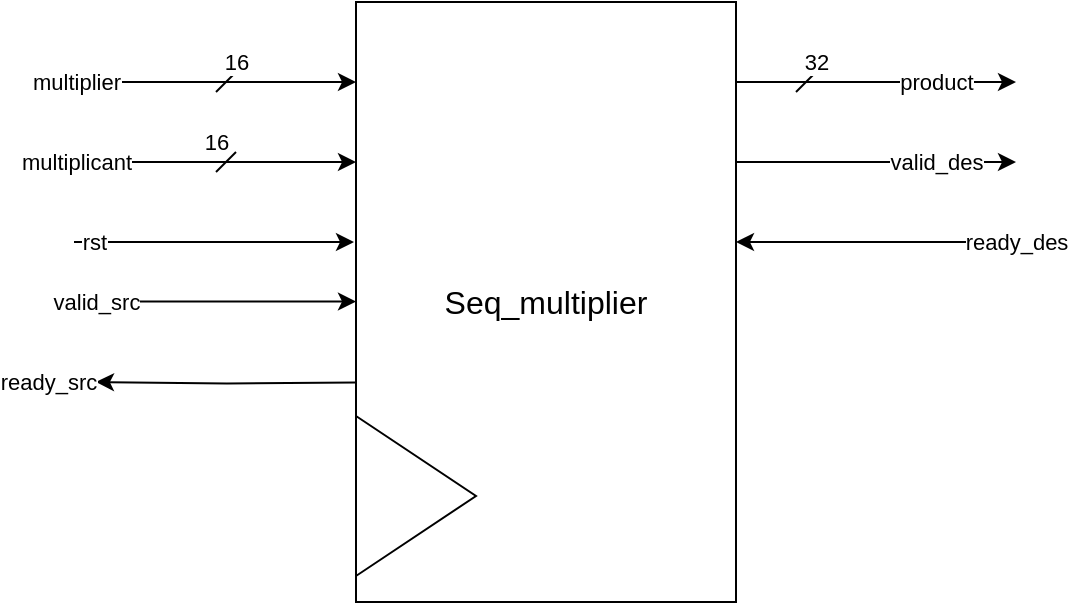 <mxfile version="24.7.6" pages="3">
  <diagram name="i/o" id="J3evb4or-3qP5S4ZiJqc">
    <mxGraphModel dx="607" dy="332" grid="1" gridSize="10" guides="1" tooltips="1" connect="1" arrows="1" fold="1" page="1" pageScale="1" pageWidth="1100" pageHeight="850" math="0" shadow="0">
      <root>
        <mxCell id="0" />
        <mxCell id="1" parent="0" />
        <mxCell id="bZIuW1X7XvbKp6rtMtiY-3" style="edgeStyle=orthogonalEdgeStyle;rounded=0;orthogonalLoop=1;jettySize=auto;html=1;exitX=0;exitY=0.5;exitDx=0;exitDy=0;endArrow=oval;endFill=0;" parent="1" source="P0UdnnS8MxJ85r5FPCCL-1" edge="1">
          <mxGeometry relative="1" as="geometry">
            <mxPoint x="450" y="230" as="targetPoint" />
          </mxGeometry>
        </mxCell>
        <mxCell id="gLTdwziCFZHYDM0loMCb-1" style="edgeStyle=orthogonalEdgeStyle;rounded=0;orthogonalLoop=1;jettySize=auto;html=1;exitX=1;exitY=0.5;exitDx=0;exitDy=0;entryX=1;entryY=0.5;entryDx=0;entryDy=0;" parent="1" edge="1">
          <mxGeometry relative="1" as="geometry">
            <mxPoint x="640" y="200.0" as="targetPoint" />
            <mxPoint x="780" y="200.048" as="sourcePoint" />
          </mxGeometry>
        </mxCell>
        <mxCell id="gLTdwziCFZHYDM0loMCb-3" style="edgeStyle=orthogonalEdgeStyle;rounded=0;orthogonalLoop=1;jettySize=auto;html=1;exitX=0;exitY=0.75;exitDx=0;exitDy=0;" parent="1" edge="1">
          <mxGeometry relative="1" as="geometry">
            <mxPoint x="320" y="270.0" as="targetPoint" />
            <mxPoint x="450" y="270.19" as="sourcePoint" />
          </mxGeometry>
        </mxCell>
        <mxCell id="P0UdnnS8MxJ85r5FPCCL-1" value="&lt;font style=&quot;font-size: 16px;&quot;&gt;Seq_multiplier&lt;/font&gt;" style="rounded=0;whiteSpace=wrap;html=1;" parent="1" vertex="1">
          <mxGeometry x="450" y="80" width="190" height="300" as="geometry" />
        </mxCell>
        <mxCell id="P0UdnnS8MxJ85r5FPCCL-2" value="" style="endArrow=classic;html=1;rounded=0;" parent="1" edge="1">
          <mxGeometry relative="1" as="geometry">
            <mxPoint x="310" y="120" as="sourcePoint" />
            <mxPoint x="450" y="120" as="targetPoint" />
          </mxGeometry>
        </mxCell>
        <mxCell id="P0UdnnS8MxJ85r5FPCCL-3" value="multiplier" style="edgeLabel;resizable=0;html=1;;align=center;verticalAlign=middle;" parent="P0UdnnS8MxJ85r5FPCCL-2" connectable="0" vertex="1">
          <mxGeometry relative="1" as="geometry">
            <mxPoint x="-70" as="offset" />
          </mxGeometry>
        </mxCell>
        <mxCell id="P0UdnnS8MxJ85r5FPCCL-5" value="" style="endArrow=classic;html=1;rounded=0;" parent="1" edge="1">
          <mxGeometry relative="1" as="geometry">
            <mxPoint x="310" y="160" as="sourcePoint" />
            <mxPoint x="450" y="160" as="targetPoint" />
          </mxGeometry>
        </mxCell>
        <mxCell id="P0UdnnS8MxJ85r5FPCCL-6" value="multiplicant" style="edgeLabel;resizable=0;html=1;;align=center;verticalAlign=middle;" parent="P0UdnnS8MxJ85r5FPCCL-5" connectable="0" vertex="1">
          <mxGeometry relative="1" as="geometry">
            <mxPoint x="-70" as="offset" />
          </mxGeometry>
        </mxCell>
        <mxCell id="P0UdnnS8MxJ85r5FPCCL-7" value="" style="endArrow=classic;html=1;rounded=0;" parent="1" edge="1">
          <mxGeometry relative="1" as="geometry">
            <mxPoint x="310" y="229.76" as="sourcePoint" />
            <mxPoint x="450" y="229.76" as="targetPoint" />
          </mxGeometry>
        </mxCell>
        <mxCell id="P0UdnnS8MxJ85r5FPCCL-8" value="valid_src" style="edgeLabel;resizable=0;html=1;;align=center;verticalAlign=middle;" parent="P0UdnnS8MxJ85r5FPCCL-7" connectable="0" vertex="1">
          <mxGeometry relative="1" as="geometry">
            <mxPoint x="-60" as="offset" />
          </mxGeometry>
        </mxCell>
        <mxCell id="gLTdwziCFZHYDM0loMCb-4" value="ready_src" style="edgeLabel;resizable=0;html=1;;align=center;verticalAlign=middle;" parent="P0UdnnS8MxJ85r5FPCCL-7" connectable="0" vertex="1">
          <mxGeometry relative="1" as="geometry">
            <mxPoint x="-84" y="40" as="offset" />
          </mxGeometry>
        </mxCell>
        <mxCell id="P0UdnnS8MxJ85r5FPCCL-9" value="" style="endArrow=classic;html=1;rounded=0;" parent="1" edge="1">
          <mxGeometry relative="1" as="geometry">
            <mxPoint x="640" y="120" as="sourcePoint" />
            <mxPoint x="780" y="120" as="targetPoint" />
          </mxGeometry>
        </mxCell>
        <mxCell id="P0UdnnS8MxJ85r5FPCCL-10" value="product" style="edgeLabel;resizable=0;html=1;;align=center;verticalAlign=middle;" parent="P0UdnnS8MxJ85r5FPCCL-9" connectable="0" vertex="1">
          <mxGeometry relative="1" as="geometry">
            <mxPoint x="30" as="offset" />
          </mxGeometry>
        </mxCell>
        <mxCell id="P0UdnnS8MxJ85r5FPCCL-11" value="" style="endArrow=classic;html=1;rounded=0;" parent="1" edge="1">
          <mxGeometry relative="1" as="geometry">
            <mxPoint x="640" y="160" as="sourcePoint" />
            <mxPoint x="780" y="160" as="targetPoint" />
          </mxGeometry>
        </mxCell>
        <mxCell id="P0UdnnS8MxJ85r5FPCCL-12" value="valid_des" style="edgeLabel;resizable=0;html=1;;align=center;verticalAlign=middle;" parent="P0UdnnS8MxJ85r5FPCCL-11" connectable="0" vertex="1">
          <mxGeometry relative="1" as="geometry">
            <mxPoint x="30" as="offset" />
          </mxGeometry>
        </mxCell>
        <mxCell id="gLTdwziCFZHYDM0loMCb-2" value="ready_des" style="edgeLabel;resizable=0;html=1;;align=center;verticalAlign=middle;" parent="P0UdnnS8MxJ85r5FPCCL-11" connectable="0" vertex="1">
          <mxGeometry relative="1" as="geometry">
            <mxPoint x="70" y="40" as="offset" />
          </mxGeometry>
        </mxCell>
        <mxCell id="P0UdnnS8MxJ85r5FPCCL-13" value="" style="endArrow=none;html=1;rounded=0;" parent="1" edge="1">
          <mxGeometry width="50" height="50" relative="1" as="geometry">
            <mxPoint x="380" y="125" as="sourcePoint" />
            <mxPoint x="390" y="115" as="targetPoint" />
          </mxGeometry>
        </mxCell>
        <mxCell id="P0UdnnS8MxJ85r5FPCCL-14" value="" style="endArrow=none;html=1;rounded=0;" parent="1" edge="1">
          <mxGeometry width="50" height="50" relative="1" as="geometry">
            <mxPoint x="380" y="165" as="sourcePoint" />
            <mxPoint x="390" y="155" as="targetPoint" />
          </mxGeometry>
        </mxCell>
        <mxCell id="P0UdnnS8MxJ85r5FPCCL-17" value="" style="endArrow=none;html=1;rounded=0;" parent="1" edge="1">
          <mxGeometry width="50" height="50" relative="1" as="geometry">
            <mxPoint x="670" y="125" as="sourcePoint" />
            <mxPoint x="680" y="115" as="targetPoint" />
          </mxGeometry>
        </mxCell>
        <mxCell id="P0UdnnS8MxJ85r5FPCCL-18" value="32" style="edgeLabel;resizable=0;html=1;;align=center;verticalAlign=middle;" parent="1" connectable="0" vertex="1">
          <mxGeometry x="680" y="110" as="geometry" />
        </mxCell>
        <mxCell id="P0UdnnS8MxJ85r5FPCCL-19" value="16" style="edgeLabel;resizable=0;html=1;;align=center;verticalAlign=middle;" parent="1" connectable="0" vertex="1">
          <mxGeometry x="390" y="110" as="geometry" />
        </mxCell>
        <mxCell id="P0UdnnS8MxJ85r5FPCCL-20" value="16" style="edgeLabel;resizable=0;html=1;;align=center;verticalAlign=middle;" parent="1" connectable="0" vertex="1">
          <mxGeometry x="380" y="150" as="geometry" />
        </mxCell>
        <mxCell id="P0UdnnS8MxJ85r5FPCCL-21" value="" style="triangle;whiteSpace=wrap;html=1;direction=east;" parent="1" vertex="1">
          <mxGeometry x="450" y="287" width="60" height="80" as="geometry" />
        </mxCell>
        <mxCell id="bZIuW1X7XvbKp6rtMtiY-1" value="" style="endArrow=classic;html=1;rounded=0;" parent="1" edge="1">
          <mxGeometry relative="1" as="geometry">
            <mxPoint x="309" y="200" as="sourcePoint" />
            <mxPoint x="449" y="200" as="targetPoint" />
          </mxGeometry>
        </mxCell>
        <mxCell id="bZIuW1X7XvbKp6rtMtiY-2" value="rst" style="edgeLabel;resizable=0;html=1;;align=center;verticalAlign=middle;" parent="bZIuW1X7XvbKp6rtMtiY-1" connectable="0" vertex="1">
          <mxGeometry relative="1" as="geometry">
            <mxPoint x="-60" as="offset" />
          </mxGeometry>
        </mxCell>
      </root>
    </mxGraphModel>
  </diagram>
  <diagram id="83YbNg-_z1bMitBrG-vC" name="data-path">
    <mxGraphModel dx="1257" dy="687" grid="1" gridSize="10" guides="1" tooltips="1" connect="1" arrows="1" fold="1" page="1" pageScale="1" pageWidth="1100" pageHeight="850" math="0" shadow="0">
      <root>
        <mxCell id="0" />
        <mxCell id="1" parent="0" />
        <mxCell id="z7PPE6cEein-chNzQrKY-3" style="edgeStyle=orthogonalEdgeStyle;rounded=0;orthogonalLoop=1;jettySize=auto;html=1;exitX=0;exitY=0.25;exitDx=0;exitDy=0;entryX=0;entryY=0.25;entryDx=0;entryDy=0;" parent="1" target="z7PPE6cEein-chNzQrKY-1" edge="1">
          <mxGeometry relative="1" as="geometry">
            <mxPoint x="30" y="210.25" as="sourcePoint" />
          </mxGeometry>
        </mxCell>
        <mxCell id="z7PPE6cEein-chNzQrKY-5" style="edgeStyle=orthogonalEdgeStyle;rounded=0;orthogonalLoop=1;jettySize=auto;html=1;exitX=1;exitY=0.25;exitDx=0;exitDy=0;" parent="1" source="z7PPE6cEein-chNzQrKY-1" edge="1">
          <mxGeometry relative="1" as="geometry">
            <mxPoint x="280" y="210.25" as="targetPoint" />
          </mxGeometry>
        </mxCell>
        <mxCell id="z7PPE6cEein-chNzQrKY-88" style="edgeStyle=orthogonalEdgeStyle;rounded=0;orthogonalLoop=1;jettySize=auto;html=1;exitX=0.25;exitY=1;exitDx=0;exitDy=0;entryX=0.084;entryY=1.004;entryDx=0;entryDy=0;entryPerimeter=0;" parent="1" target="z7PPE6cEein-chNzQrKY-1" edge="1">
          <mxGeometry relative="1" as="geometry">
            <mxPoint x="90.0" y="560.0" as="sourcePoint" />
            <Array as="points">
              <mxPoint x="91" y="560" />
              <mxPoint x="91" y="320" />
              <mxPoint x="117" y="320" />
              <mxPoint x="117" y="300" />
            </Array>
          </mxGeometry>
        </mxCell>
        <mxCell id="z7PPE6cEein-chNzQrKY-94" style="edgeStyle=orthogonalEdgeStyle;rounded=0;orthogonalLoop=1;jettySize=auto;html=1;exitX=0.75;exitY=1;exitDx=0;exitDy=0;entryX=0.75;entryY=1;entryDx=0;entryDy=0;" parent="1" target="z7PPE6cEein-chNzQrKY-1" edge="1">
          <mxGeometry relative="1" as="geometry">
            <mxPoint x="169.897" y="340" as="sourcePoint" />
          </mxGeometry>
        </mxCell>
        <mxCell id="z7PPE6cEein-chNzQrKY-1" value="Reg A" style="rounded=0;whiteSpace=wrap;html=1;" parent="1" vertex="1">
          <mxGeometry x="110" y="180" width="80" height="120" as="geometry" />
        </mxCell>
        <mxCell id="z7PPE6cEein-chNzQrKY-4" style="edgeStyle=orthogonalEdgeStyle;rounded=0;orthogonalLoop=1;jettySize=auto;html=1;exitX=0;exitY=0.25;exitDx=0;exitDy=0;entryX=0;entryY=0.25;entryDx=0;entryDy=0;" parent="1" target="z7PPE6cEein-chNzQrKY-2" edge="1">
          <mxGeometry relative="1" as="geometry">
            <mxPoint x="30" y="400.25" as="sourcePoint" />
          </mxGeometry>
        </mxCell>
        <mxCell id="z7PPE6cEein-chNzQrKY-47" style="edgeStyle=orthogonalEdgeStyle;rounded=0;orthogonalLoop=1;jettySize=auto;html=1;entryX=0.384;entryY=-0.02;entryDx=0;entryDy=0;entryPerimeter=0;exitX=0.5;exitY=0;exitDx=0;exitDy=0;" parent="1" source="HA0j0dZhrSCgQIrWwTY0-3" target="z7PPE6cEein-chNzQrKY-87" edge="1">
          <mxGeometry relative="1" as="geometry">
            <mxPoint x="230" y="640" as="targetPoint" />
            <mxPoint x="290" y="450" as="sourcePoint" />
            <Array as="points">
              <mxPoint x="340" y="410" />
              <mxPoint x="380" y="410" />
              <mxPoint x="380" y="659" />
            </Array>
          </mxGeometry>
        </mxCell>
        <mxCell id="z7PPE6cEein-chNzQrKY-89" style="edgeStyle=orthogonalEdgeStyle;rounded=0;orthogonalLoop=1;jettySize=auto;html=1;entryX=0.072;entryY=1.012;entryDx=0;entryDy=0;entryPerimeter=0;" parent="1" target="z7PPE6cEein-chNzQrKY-2" edge="1">
          <mxGeometry relative="1" as="geometry">
            <mxPoint x="90" y="510" as="sourcePoint" />
            <Array as="points">
              <mxPoint x="116" y="510" />
              <mxPoint x="116" y="491" />
            </Array>
          </mxGeometry>
        </mxCell>
        <mxCell id="z7PPE6cEein-chNzQrKY-92" style="edgeStyle=orthogonalEdgeStyle;rounded=0;orthogonalLoop=1;jettySize=auto;html=1;entryX=0.25;entryY=1;entryDx=0;entryDy=0;" parent="1" edge="1">
          <mxGeometry relative="1" as="geometry">
            <mxPoint x="319.57" y="463.0" as="targetPoint" />
            <mxPoint x="319.57" y="553" as="sourcePoint" />
          </mxGeometry>
        </mxCell>
        <mxCell id="HA0j0dZhrSCgQIrWwTY0-2" style="edgeStyle=orthogonalEdgeStyle;rounded=0;orthogonalLoop=1;jettySize=auto;html=1;exitX=1;exitY=0.25;exitDx=0;exitDy=0;entryX=0;entryY=0.5;entryDx=0;entryDy=0;" parent="1" source="z7PPE6cEein-chNzQrKY-2" target="HA0j0dZhrSCgQIrWwTY0-1" edge="1">
          <mxGeometry relative="1" as="geometry" />
        </mxCell>
        <mxCell id="HA0j0dZhrSCgQIrWwTY0-7" style="edgeStyle=orthogonalEdgeStyle;rounded=0;orthogonalLoop=1;jettySize=auto;html=1;exitX=1;exitY=0.25;exitDx=0;exitDy=0;entryX=0.25;entryY=1;entryDx=0;entryDy=0;" parent="1" source="z7PPE6cEein-chNzQrKY-2" target="HA0j0dZhrSCgQIrWwTY0-3" edge="1">
          <mxGeometry relative="1" as="geometry">
            <Array as="points">
              <mxPoint x="210" y="400" />
              <mxPoint x="210" y="383" />
            </Array>
          </mxGeometry>
        </mxCell>
        <mxCell id="z7PPE6cEein-chNzQrKY-2" value="Reg B&lt;div&gt;&lt;br&gt;&lt;/div&gt;" style="rounded=0;whiteSpace=wrap;html=1;" parent="1" vertex="1">
          <mxGeometry x="110" y="370" width="80" height="120" as="geometry" />
        </mxCell>
        <mxCell id="z7PPE6cEein-chNzQrKY-8" style="edgeStyle=orthogonalEdgeStyle;rounded=0;orthogonalLoop=1;jettySize=auto;html=1;exitX=1;exitY=0.5;exitDx=0;exitDy=0;entryX=0.75;entryY=1;entryDx=0;entryDy=0;" parent="1" source="z7PPE6cEein-chNzQrKY-6" target="z7PPE6cEein-chNzQrKY-7" edge="1">
          <mxGeometry relative="1" as="geometry" />
        </mxCell>
        <mxCell id="z7PPE6cEein-chNzQrKY-6" value="sign extension" style="rounded=0;whiteSpace=wrap;html=1;" parent="1" vertex="1">
          <mxGeometry x="280" y="200" width="80" height="20" as="geometry" />
        </mxCell>
        <mxCell id="z7PPE6cEein-chNzQrKY-9" style="edgeStyle=orthogonalEdgeStyle;rounded=0;orthogonalLoop=1;jettySize=auto;html=1;exitX=0.25;exitY=1;exitDx=0;exitDy=0;entryX=0.25;entryY=1;entryDx=0;entryDy=0;" parent="1" target="z7PPE6cEein-chNzQrKY-7" edge="1">
          <mxGeometry relative="1" as="geometry">
            <mxPoint x="390" y="150.286" as="sourcePoint" />
          </mxGeometry>
        </mxCell>
        <mxCell id="z7PPE6cEein-chNzQrKY-10" style="edgeStyle=orthogonalEdgeStyle;rounded=0;orthogonalLoop=1;jettySize=auto;html=1;exitX=0.5;exitY=0;exitDx=0;exitDy=0;entryX=0;entryY=0.5;entryDx=0;entryDy=0;" parent="1" source="z7PPE6cEein-chNzQrKY-7" target="z7PPE6cEein-chNzQrKY-11" edge="1">
          <mxGeometry relative="1" as="geometry">
            <mxPoint x="590" y="220.0" as="targetPoint" />
          </mxGeometry>
        </mxCell>
        <mxCell id="z7PPE6cEein-chNzQrKY-12" style="edgeStyle=orthogonalEdgeStyle;rounded=0;orthogonalLoop=1;jettySize=auto;html=1;exitX=0.5;exitY=0;exitDx=0;exitDy=0;" parent="1" source="z7PPE6cEein-chNzQrKY-7" edge="1">
          <mxGeometry relative="1" as="geometry">
            <mxPoint x="590" y="130.0" as="targetPoint" />
          </mxGeometry>
        </mxCell>
        <mxCell id="z7PPE6cEein-chNzQrKY-59" style="edgeStyle=orthogonalEdgeStyle;rounded=0;orthogonalLoop=1;jettySize=auto;html=1;exitX=1;exitY=0.5;exitDx=0;exitDy=0;entryX=1;entryY=0.5;entryDx=0;entryDy=0;" parent="1" target="z7PPE6cEein-chNzQrKY-7" edge="1">
          <mxGeometry relative="1" as="geometry">
            <mxPoint x="470" y="310" as="sourcePoint" />
          </mxGeometry>
        </mxCell>
        <mxCell id="z7PPE6cEein-chNzQrKY-7" value="" style="shape=trapezoid;perimeter=trapezoidPerimeter;whiteSpace=wrap;html=1;fixedSize=1;direction=south;" parent="1" vertex="1">
          <mxGeometry x="450" y="120" width="40" height="120" as="geometry" />
        </mxCell>
        <mxCell id="z7PPE6cEein-chNzQrKY-11" value="&amp;lt;&amp;lt; count" style="ellipse;whiteSpace=wrap;html=1;aspect=fixed;" parent="1" vertex="1">
          <mxGeometry x="590" y="230" width="40" height="40" as="geometry" />
        </mxCell>
        <mxCell id="z7PPE6cEein-chNzQrKY-15" style="edgeStyle=orthogonalEdgeStyle;rounded=0;orthogonalLoop=1;jettySize=auto;html=1;exitX=1;exitY=0.5;exitDx=0;exitDy=0;entryX=0;entryY=0.5;entryDx=0;entryDy=0;" parent="1" source="z7PPE6cEein-chNzQrKY-13" target="z7PPE6cEein-chNzQrKY-14" edge="1">
          <mxGeometry relative="1" as="geometry" />
        </mxCell>
        <mxCell id="z7PPE6cEein-chNzQrKY-13" value="2 complement" style="rounded=0;whiteSpace=wrap;html=1;" parent="1" vertex="1">
          <mxGeometry x="590" y="120" width="80" height="20" as="geometry" />
        </mxCell>
        <mxCell id="z7PPE6cEein-chNzQrKY-16" style="edgeStyle=orthogonalEdgeStyle;rounded=0;orthogonalLoop=1;jettySize=auto;html=1;exitX=1;exitY=0.5;exitDx=0;exitDy=0;" parent="1" source="z7PPE6cEein-chNzQrKY-14" edge="1">
          <mxGeometry relative="1" as="geometry">
            <mxPoint x="770" y="130.286" as="targetPoint" />
          </mxGeometry>
        </mxCell>
        <mxCell id="z7PPE6cEein-chNzQrKY-14" value="&amp;lt;&amp;lt; count" style="ellipse;whiteSpace=wrap;html=1;aspect=fixed;" parent="1" vertex="1">
          <mxGeometry x="700" y="110" width="40" height="40" as="geometry" />
        </mxCell>
        <mxCell id="z7PPE6cEein-chNzQrKY-19" style="edgeStyle=orthogonalEdgeStyle;rounded=0;orthogonalLoop=1;jettySize=auto;html=1;exitX=0.5;exitY=0;exitDx=0;exitDy=0;entryX=0.024;entryY=0.662;entryDx=0;entryDy=0;entryPerimeter=0;" parent="1" source="z7PPE6cEein-chNzQrKY-17" target="z7PPE6cEein-chNzQrKY-20" edge="1">
          <mxGeometry relative="1" as="geometry">
            <mxPoint x="870" y="190.0" as="targetPoint" />
          </mxGeometry>
        </mxCell>
        <mxCell id="z7PPE6cEein-chNzQrKY-64" style="edgeStyle=orthogonalEdgeStyle;rounded=0;orthogonalLoop=1;jettySize=auto;html=1;exitX=1;exitY=0.5;exitDx=0;exitDy=0;entryX=1;entryY=0.5;entryDx=0;entryDy=0;" parent="1" target="z7PPE6cEein-chNzQrKY-17" edge="1">
          <mxGeometry relative="1" as="geometry">
            <mxPoint x="790" y="320" as="sourcePoint" />
          </mxGeometry>
        </mxCell>
        <mxCell id="z7PPE6cEein-chNzQrKY-111" value="m2_sel" style="edgeLabel;html=1;align=center;verticalAlign=middle;resizable=0;points=[];" parent="z7PPE6cEein-chNzQrKY-64" vertex="1" connectable="0">
          <mxGeometry x="-0.928" y="1" relative="1" as="geometry">
            <mxPoint as="offset" />
          </mxGeometry>
        </mxCell>
        <mxCell id="z7PPE6cEein-chNzQrKY-17" value="" style="shape=trapezoid;perimeter=trapezoidPerimeter;whiteSpace=wrap;html=1;fixedSize=1;direction=south;" parent="1" vertex="1">
          <mxGeometry x="770" y="110" width="40" height="160" as="geometry" />
        </mxCell>
        <mxCell id="z7PPE6cEein-chNzQrKY-18" style="edgeStyle=orthogonalEdgeStyle;rounded=0;orthogonalLoop=1;jettySize=auto;html=1;exitX=1;exitY=0.5;exitDx=0;exitDy=0;entryX=0.877;entryY=1;entryDx=0;entryDy=0;entryPerimeter=0;" parent="1" source="z7PPE6cEein-chNzQrKY-11" target="z7PPE6cEein-chNzQrKY-17" edge="1">
          <mxGeometry relative="1" as="geometry" />
        </mxCell>
        <mxCell id="z7PPE6cEein-chNzQrKY-21" style="edgeStyle=orthogonalEdgeStyle;rounded=0;orthogonalLoop=1;jettySize=auto;html=1;exitX=1;exitY=0.5;exitDx=0;exitDy=0;entryX=0;entryY=0.25;entryDx=0;entryDy=0;" parent="1" source="z7PPE6cEein-chNzQrKY-20" target="z7PPE6cEein-chNzQrKY-22" edge="1">
          <mxGeometry relative="1" as="geometry">
            <mxPoint x="990" y="175.286" as="targetPoint" />
          </mxGeometry>
        </mxCell>
        <mxCell id="z7PPE6cEein-chNzQrKY-20" value="32-bits&lt;div&gt;Ripple&amp;nbsp;&lt;div&gt;carry&amp;nbsp;&lt;/div&gt;&lt;div&gt;Adder&lt;/div&gt;&lt;/div&gt;" style="rounded=0;whiteSpace=wrap;html=1;" parent="1" vertex="1">
          <mxGeometry x="880" y="130" width="70" height="90" as="geometry" />
        </mxCell>
        <mxCell id="z7PPE6cEein-chNzQrKY-23" style="edgeStyle=orthogonalEdgeStyle;rounded=0;orthogonalLoop=1;jettySize=auto;html=1;exitX=1;exitY=0.25;exitDx=0;exitDy=0;entryX=0;entryY=0.25;entryDx=0;entryDy=0;" parent="1" source="z7PPE6cEein-chNzQrKY-22" target="z7PPE6cEein-chNzQrKY-20" edge="1">
          <mxGeometry relative="1" as="geometry">
            <Array as="points">
              <mxPoint x="1130" y="176" />
              <mxPoint x="1130" y="110" />
              <mxPoint x="850" y="110" />
              <mxPoint x="850" y="153" />
            </Array>
          </mxGeometry>
        </mxCell>
        <mxCell id="z7PPE6cEein-chNzQrKY-27" style="edgeStyle=orthogonalEdgeStyle;rounded=0;orthogonalLoop=1;jettySize=auto;html=1;exitX=1;exitY=0.25;exitDx=0;exitDy=0;entryX=0.75;entryY=1;entryDx=0;entryDy=0;" parent="1" source="z7PPE6cEein-chNzQrKY-22" target="z7PPE6cEein-chNzQrKY-26" edge="1">
          <mxGeometry relative="1" as="geometry">
            <Array as="points">
              <mxPoint x="1130" y="176" />
              <mxPoint x="1130" y="200" />
            </Array>
          </mxGeometry>
        </mxCell>
        <mxCell id="z7PPE6cEein-chNzQrKY-22" value="Pre&lt;div&gt;product&lt;/div&gt;" style="rounded=0;whiteSpace=wrap;html=1;" parent="1" vertex="1">
          <mxGeometry x="1040" y="149" width="70" height="107" as="geometry" />
        </mxCell>
        <mxCell id="z7PPE6cEein-chNzQrKY-25" value="" style="triangle;whiteSpace=wrap;html=1;direction=north;" parent="1" vertex="1">
          <mxGeometry x="1060" y="236" width="30" height="20" as="geometry" />
        </mxCell>
        <mxCell id="z7PPE6cEein-chNzQrKY-28" style="edgeStyle=orthogonalEdgeStyle;rounded=0;orthogonalLoop=1;jettySize=auto;html=1;exitX=0.25;exitY=1;exitDx=0;exitDy=0;entryX=0.25;entryY=1;entryDx=0;entryDy=0;" parent="1" target="z7PPE6cEein-chNzQrKY-26" edge="1">
          <mxGeometry relative="1" as="geometry">
            <mxPoint x="1180" y="140" as="sourcePoint" />
          </mxGeometry>
        </mxCell>
        <mxCell id="z7PPE6cEein-chNzQrKY-29" style="edgeStyle=orthogonalEdgeStyle;rounded=0;orthogonalLoop=1;jettySize=auto;html=1;exitX=0.5;exitY=0;exitDx=0;exitDy=0;" parent="1" source="z7PPE6cEein-chNzQrKY-26" edge="1">
          <mxGeometry relative="1" as="geometry">
            <mxPoint x="1340" y="170" as="targetPoint" />
          </mxGeometry>
        </mxCell>
        <mxCell id="z7PPE6cEein-chNzQrKY-112" style="edgeStyle=orthogonalEdgeStyle;rounded=0;orthogonalLoop=1;jettySize=auto;html=1;exitX=1;exitY=0.5;exitDx=0;exitDy=0;entryX=1;entryY=0.5;entryDx=0;entryDy=0;" parent="1" target="z7PPE6cEein-chNzQrKY-26" edge="1">
          <mxGeometry relative="1" as="geometry">
            <mxPoint x="1250" y="300" as="sourcePoint" />
          </mxGeometry>
        </mxCell>
        <mxCell id="z7PPE6cEein-chNzQrKY-113" value="READYO" style="edgeLabel;html=1;align=center;verticalAlign=middle;resizable=0;points=[];" parent="z7PPE6cEein-chNzQrKY-112" vertex="1" connectable="0">
          <mxGeometry x="-0.965" relative="1" as="geometry">
            <mxPoint as="offset" />
          </mxGeometry>
        </mxCell>
        <mxCell id="z7PPE6cEein-chNzQrKY-26" value="" style="shape=trapezoid;perimeter=trapezoidPerimeter;whiteSpace=wrap;html=1;fixedSize=1;direction=south;" parent="1" vertex="1">
          <mxGeometry x="1230" y="110" width="40" height="120" as="geometry" />
        </mxCell>
        <mxCell id="z7PPE6cEein-chNzQrKY-34" style="edgeStyle=orthogonalEdgeStyle;rounded=0;orthogonalLoop=1;jettySize=auto;html=1;exitX=1;exitY=0.25;exitDx=0;exitDy=0;entryX=0.5;entryY=0;entryDx=0;entryDy=0;" parent="1" source="z7PPE6cEein-chNzQrKY-30" target="z7PPE6cEein-chNzQrKY-32" edge="1">
          <mxGeometry relative="1" as="geometry">
            <Array as="points">
              <mxPoint x="630" y="410" />
              <mxPoint x="630" y="360" />
              <mxPoint x="465" y="360" />
            </Array>
          </mxGeometry>
        </mxCell>
        <mxCell id="z7PPE6cEein-chNzQrKY-40" style="edgeStyle=orthogonalEdgeStyle;rounded=0;orthogonalLoop=1;jettySize=auto;html=1;exitX=1;exitY=0.25;exitDx=0;exitDy=0;entryX=0;entryY=0.5;entryDx=0;entryDy=0;" parent="1" source="z7PPE6cEein-chNzQrKY-30" target="z7PPE6cEein-chNzQrKY-39" edge="1">
          <mxGeometry relative="1" as="geometry">
            <Array as="points">
              <mxPoint x="750" y="410" />
              <mxPoint x="750" y="433" />
            </Array>
          </mxGeometry>
        </mxCell>
        <mxCell id="z7PPE6cEein-chNzQrKY-74" style="edgeStyle=orthogonalEdgeStyle;rounded=0;orthogonalLoop=1;jettySize=auto;html=1;exitX=1;exitY=0.25;exitDx=0;exitDy=0;entryX=0;entryY=0.5;entryDx=0;entryDy=0;" parent="1" source="z7PPE6cEein-chNzQrKY-30" target="z7PPE6cEein-chNzQrKY-68" edge="1">
          <mxGeometry relative="1" as="geometry">
            <Array as="points">
              <mxPoint x="630" y="410" />
              <mxPoint x="630" y="433" />
            </Array>
          </mxGeometry>
        </mxCell>
        <mxCell id="z7PPE6cEein-chNzQrKY-75" style="edgeStyle=orthogonalEdgeStyle;rounded=0;orthogonalLoop=1;jettySize=auto;html=1;exitX=1;exitY=0.25;exitDx=0;exitDy=0;" parent="1" source="z7PPE6cEein-chNzQrKY-30" edge="1">
          <mxGeometry relative="1" as="geometry">
            <mxPoint x="850" y="430" as="targetPoint" />
            <Array as="points">
              <mxPoint x="820" y="410" />
              <mxPoint x="820" y="430" />
            </Array>
          </mxGeometry>
        </mxCell>
        <mxCell id="HA0j0dZhrSCgQIrWwTY0-15" style="edgeStyle=orthogonalEdgeStyle;rounded=0;orthogonalLoop=1;jettySize=auto;html=1;exitX=0.25;exitY=1;exitDx=0;exitDy=0;entryX=0.25;entryY=1;entryDx=0;entryDy=0;" parent="1" edge="1">
          <mxGeometry relative="1" as="geometry">
            <mxPoint x="541" y="500" as="targetPoint" />
            <mxPoint x="540.889" y="540" as="sourcePoint" />
          </mxGeometry>
        </mxCell>
        <mxCell id="z7PPE6cEein-chNzQrKY-30" value="5-bits&lt;div&gt;counter&lt;/div&gt;&lt;div&gt;reg&lt;/div&gt;" style="rounded=0;whiteSpace=wrap;html=1;" parent="1" vertex="1">
          <mxGeometry x="530" y="380" width="80" height="120" as="geometry" />
        </mxCell>
        <mxCell id="z7PPE6cEein-chNzQrKY-35" style="edgeStyle=orthogonalEdgeStyle;rounded=0;orthogonalLoop=1;jettySize=auto;html=1;exitX=0.5;exitY=1;exitDx=0;exitDy=0;entryX=0.5;entryY=1;entryDx=0;entryDy=0;" parent="1" target="z7PPE6cEein-chNzQrKY-32" edge="1">
          <mxGeometry relative="1" as="geometry">
            <mxPoint x="465.083" y="450" as="sourcePoint" />
          </mxGeometry>
        </mxCell>
        <mxCell id="z7PPE6cEein-chNzQrKY-32" value="&lt;font style=&quot;font-size: 14px;&quot;&gt;&lt;b&gt;+&lt;/b&gt;&lt;/font&gt;" style="ellipse;whiteSpace=wrap;html=1;aspect=fixed;" parent="1" vertex="1">
          <mxGeometry x="450" y="400" width="30" height="30" as="geometry" />
        </mxCell>
        <mxCell id="z7PPE6cEein-chNzQrKY-33" style="edgeStyle=orthogonalEdgeStyle;rounded=0;orthogonalLoop=1;jettySize=auto;html=1;exitX=1;exitY=0.5;exitDx=0;exitDy=0;entryX=0;entryY=0.292;entryDx=0;entryDy=0;entryPerimeter=0;" parent="1" source="z7PPE6cEein-chNzQrKY-32" target="z7PPE6cEein-chNzQrKY-30" edge="1">
          <mxGeometry relative="1" as="geometry" />
        </mxCell>
        <mxCell id="z7PPE6cEein-chNzQrKY-36" value="1" style="text;html=1;align=center;verticalAlign=middle;resizable=0;points=[];autosize=1;strokeColor=none;fillColor=none;" parent="1" vertex="1">
          <mxGeometry x="450" y="448" width="30" height="30" as="geometry" />
        </mxCell>
        <mxCell id="z7PPE6cEein-chNzQrKY-42" style="edgeStyle=orthogonalEdgeStyle;rounded=0;orthogonalLoop=1;jettySize=auto;html=1;exitX=0;exitY=1;exitDx=0;exitDy=0;entryX=0;entryY=1;entryDx=0;entryDy=0;" parent="1" target="z7PPE6cEein-chNzQrKY-39" edge="1">
          <mxGeometry relative="1" as="geometry">
            <mxPoint x="740.0" y="443.75" as="sourcePoint" />
          </mxGeometry>
        </mxCell>
        <mxCell id="z7PPE6cEein-chNzQrKY-70" style="edgeStyle=orthogonalEdgeStyle;rounded=0;orthogonalLoop=1;jettySize=auto;html=1;exitX=0.5;exitY=1;exitDx=0;exitDy=0;" parent="1" source="z7PPE6cEein-chNzQrKY-39" edge="1">
          <mxGeometry relative="1" as="geometry">
            <mxPoint x="740" y="490" as="targetPoint" />
          </mxGeometry>
        </mxCell>
        <mxCell id="z7PPE6cEein-chNzQrKY-39" value="&lt;font style=&quot;font-size: 14px;&quot;&gt;&lt;b&gt;&amp;lt;=&lt;/b&gt;&lt;/font&gt;" style="ellipse;whiteSpace=wrap;html=1;aspect=fixed;" parent="1" vertex="1">
          <mxGeometry x="770" y="418" width="30" height="30" as="geometry" />
        </mxCell>
        <mxCell id="z7PPE6cEein-chNzQrKY-45" value="15" style="edgeLabel;resizable=0;html=1;;align=center;verticalAlign=middle;" parent="1" connectable="0" vertex="1">
          <mxGeometry x="744.0" y="443" as="geometry" />
        </mxCell>
        <mxCell id="z7PPE6cEein-chNzQrKY-46" value="1" style="edgeLabel;resizable=0;html=1;;align=center;verticalAlign=middle;" parent="1" connectable="0" vertex="1">
          <mxGeometry x="654.0" y="445" as="geometry">
            <mxPoint x="2" y="-2" as="offset" />
          </mxGeometry>
        </mxCell>
        <mxCell id="z7PPE6cEein-chNzQrKY-48" value="multiplicant" style="edgeLabel;resizable=0;html=1;;align=center;verticalAlign=middle;" parent="1" connectable="0" vertex="1">
          <mxGeometry x="30.0" y="400" as="geometry">
            <mxPoint x="-1" y="1" as="offset" />
          </mxGeometry>
        </mxCell>
        <mxCell id="z7PPE6cEein-chNzQrKY-49" value="multiplier" style="edgeLabel;resizable=0;html=1;;align=center;verticalAlign=middle;" parent="1" connectable="0" vertex="1">
          <mxGeometry x="30.0" y="210" as="geometry">
            <mxPoint x="-1" y="1" as="offset" />
          </mxGeometry>
        </mxCell>
        <mxCell id="z7PPE6cEein-chNzQrKY-50" value="" style="endArrow=none;html=1;rounded=0;" parent="1" edge="1">
          <mxGeometry width="50" height="50" relative="1" as="geometry">
            <mxPoint x="220" y="215" as="sourcePoint" />
            <mxPoint x="230" y="205" as="targetPoint" />
          </mxGeometry>
        </mxCell>
        <mxCell id="z7PPE6cEein-chNzQrKY-52" value="" style="endArrow=none;html=1;rounded=0;" parent="1" edge="1">
          <mxGeometry width="50" height="50" relative="1" as="geometry">
            <mxPoint x="390" y="215" as="sourcePoint" />
            <mxPoint x="400" y="205" as="targetPoint" />
          </mxGeometry>
        </mxCell>
        <mxCell id="z7PPE6cEein-chNzQrKY-53" value="" style="endArrow=none;html=1;rounded=0;" parent="1" edge="1">
          <mxGeometry width="50" height="50" relative="1" as="geometry">
            <mxPoint x="500" y="185" as="sourcePoint" />
            <mxPoint x="510" y="175" as="targetPoint" />
          </mxGeometry>
        </mxCell>
        <mxCell id="z7PPE6cEein-chNzQrKY-54" value="" style="endArrow=none;html=1;rounded=0;" parent="1" edge="1">
          <mxGeometry width="50" height="50" relative="1" as="geometry">
            <mxPoint x="830" y="195" as="sourcePoint" />
            <mxPoint x="840" y="185" as="targetPoint" />
          </mxGeometry>
        </mxCell>
        <mxCell id="z7PPE6cEein-chNzQrKY-55" value="" style="endArrow=none;html=1;rounded=0;" parent="1" edge="1">
          <mxGeometry width="50" height="50" relative="1" as="geometry">
            <mxPoint x="980" y="180" as="sourcePoint" />
            <mxPoint x="990" y="170" as="targetPoint" />
          </mxGeometry>
        </mxCell>
        <mxCell id="z7PPE6cEein-chNzQrKY-56" value="" style="endArrow=none;html=1;rounded=0;" parent="1" edge="1">
          <mxGeometry width="50" height="50" relative="1" as="geometry">
            <mxPoint x="1117" y="180" as="sourcePoint" />
            <mxPoint x="1127" y="170" as="targetPoint" />
          </mxGeometry>
        </mxCell>
        <mxCell id="z7PPE6cEein-chNzQrKY-57" value="" style="endArrow=none;html=1;rounded=0;" parent="1" edge="1">
          <mxGeometry width="50" height="50" relative="1" as="geometry">
            <mxPoint x="1300" y="175" as="sourcePoint" />
            <mxPoint x="1310" y="165" as="targetPoint" />
          </mxGeometry>
        </mxCell>
        <mxCell id="z7PPE6cEein-chNzQrKY-58" value="" style="triangle;whiteSpace=wrap;html=1;direction=north;" parent="1" vertex="1">
          <mxGeometry x="550" y="470" width="40" height="30" as="geometry" />
        </mxCell>
        <mxCell id="z7PPE6cEein-chNzQrKY-65" value="" style="triangle;whiteSpace=wrap;html=1;direction=north;" parent="1" vertex="1">
          <mxGeometry x="130" y="460" width="40" height="30" as="geometry" />
        </mxCell>
        <mxCell id="z7PPE6cEein-chNzQrKY-66" value="" style="triangle;whiteSpace=wrap;html=1;direction=north;" parent="1" vertex="1">
          <mxGeometry x="130" y="270" width="40" height="30" as="geometry" />
        </mxCell>
        <mxCell id="z7PPE6cEein-chNzQrKY-67" style="edgeStyle=orthogonalEdgeStyle;rounded=0;orthogonalLoop=1;jettySize=auto;html=1;exitX=0;exitY=1;exitDx=0;exitDy=0;entryX=0;entryY=1;entryDx=0;entryDy=0;" parent="1" target="z7PPE6cEein-chNzQrKY-68" edge="1">
          <mxGeometry relative="1" as="geometry">
            <mxPoint x="660.0" y="443.75" as="sourcePoint" />
          </mxGeometry>
        </mxCell>
        <mxCell id="z7PPE6cEein-chNzQrKY-69" style="edgeStyle=orthogonalEdgeStyle;rounded=0;orthogonalLoop=1;jettySize=auto;html=1;exitX=0.5;exitY=1;exitDx=0;exitDy=0;" parent="1" source="z7PPE6cEein-chNzQrKY-68" edge="1">
          <mxGeometry relative="1" as="geometry">
            <mxPoint x="720" y="490" as="targetPoint" />
          </mxGeometry>
        </mxCell>
        <mxCell id="z7PPE6cEein-chNzQrKY-68" value="&lt;font style=&quot;font-size: 14px;&quot;&gt;&lt;b&gt;&amp;gt;=&lt;/b&gt;&lt;/font&gt;" style="ellipse;whiteSpace=wrap;html=1;aspect=fixed;" parent="1" vertex="1">
          <mxGeometry x="690" y="418" width="30" height="30" as="geometry" />
        </mxCell>
        <mxCell id="z7PPE6cEein-chNzQrKY-72" style="edgeStyle=orthogonalEdgeStyle;rounded=0;orthogonalLoop=1;jettySize=auto;html=1;exitX=1;exitY=0.5;exitDx=0;exitDy=0;exitPerimeter=0;" parent="1" source="z7PPE6cEein-chNzQrKY-71" target="z7PPE6cEein-chNzQrKY-73" edge="1">
          <mxGeometry relative="1" as="geometry">
            <mxPoint x="730.116" y="550" as="targetPoint" />
          </mxGeometry>
        </mxCell>
        <mxCell id="z7PPE6cEein-chNzQrKY-71" value="" style="shape=xor;whiteSpace=wrap;html=1;direction=south;" parent="1" vertex="1">
          <mxGeometry x="710" y="485" width="40" height="30" as="geometry" />
        </mxCell>
        <mxCell id="z7PPE6cEein-chNzQrKY-73" value="count_sh" style="text;html=1;align=center;verticalAlign=middle;resizable=0;points=[];autosize=1;strokeColor=none;fillColor=none;" parent="1" vertex="1">
          <mxGeometry x="695" y="660" width="70" height="30" as="geometry" />
        </mxCell>
        <mxCell id="z7PPE6cEein-chNzQrKY-76" style="edgeStyle=orthogonalEdgeStyle;rounded=0;orthogonalLoop=1;jettySize=auto;html=1;exitX=0;exitY=1;exitDx=0;exitDy=0;entryX=0;entryY=1;entryDx=0;entryDy=0;" parent="1" target="z7PPE6cEein-chNzQrKY-77" edge="1">
          <mxGeometry relative="1" as="geometry">
            <mxPoint x="820.0" y="443.75" as="sourcePoint" />
          </mxGeometry>
        </mxCell>
        <mxCell id="z7PPE6cEein-chNzQrKY-79" style="edgeStyle=orthogonalEdgeStyle;rounded=0;orthogonalLoop=1;jettySize=auto;html=1;exitX=0.5;exitY=1;exitDx=0;exitDy=0;entryX=0.424;entryY=0.038;entryDx=0;entryDy=0;entryPerimeter=0;" parent="1" source="z7PPE6cEein-chNzQrKY-77" target="z7PPE6cEein-chNzQrKY-80" edge="1">
          <mxGeometry relative="1" as="geometry">
            <mxPoint x="865" y="650" as="targetPoint" />
          </mxGeometry>
        </mxCell>
        <mxCell id="z7PPE6cEein-chNzQrKY-77" value="&lt;font style=&quot;font-size: 14px;&quot;&gt;&lt;b&gt;==&lt;/b&gt;&lt;/font&gt;" style="ellipse;whiteSpace=wrap;html=1;aspect=fixed;" parent="1" vertex="1">
          <mxGeometry x="850" y="418" width="30" height="30" as="geometry" />
        </mxCell>
        <mxCell id="z7PPE6cEein-chNzQrKY-78" value="15" style="edgeLabel;resizable=0;html=1;;align=center;verticalAlign=middle;" parent="1" connectable="0" vertex="1">
          <mxGeometry x="824.0" y="443" as="geometry" />
        </mxCell>
        <mxCell id="z7PPE6cEein-chNzQrKY-80" value="last_bit" style="text;html=1;align=center;verticalAlign=middle;resizable=0;points=[];autosize=1;strokeColor=none;fillColor=none;" parent="1" vertex="1">
          <mxGeometry x="840" y="660" width="60" height="30" as="geometry" />
        </mxCell>
        <mxCell id="z7PPE6cEein-chNzQrKY-81" value="&lt;font style=&quot;font-size: 14px;&quot;&gt;&lt;b&gt;==&lt;/b&gt;&lt;/font&gt;" style="ellipse;whiteSpace=wrap;html=1;aspect=fixed;" parent="1" vertex="1">
          <mxGeometry x="930" y="419" width="30" height="30" as="geometry" />
        </mxCell>
        <mxCell id="z7PPE6cEein-chNzQrKY-82" style="edgeStyle=orthogonalEdgeStyle;rounded=0;orthogonalLoop=1;jettySize=auto;html=1;exitX=0.5;exitY=1;exitDx=0;exitDy=0;entryX=0.486;entryY=0.064;entryDx=0;entryDy=0;entryPerimeter=0;" parent="1" source="z7PPE6cEein-chNzQrKY-81" target="z7PPE6cEein-chNzQrKY-86" edge="1">
          <mxGeometry relative="1" as="geometry">
            <mxPoint x="944.81" y="551" as="targetPoint" />
          </mxGeometry>
        </mxCell>
        <mxCell id="z7PPE6cEein-chNzQrKY-83" style="edgeStyle=orthogonalEdgeStyle;rounded=0;orthogonalLoop=1;jettySize=auto;html=1;exitX=0;exitY=1;exitDx=0;exitDy=0;entryX=0;entryY=1;entryDx=0;entryDy=0;" parent="1" target="z7PPE6cEein-chNzQrKY-81" edge="1">
          <mxGeometry relative="1" as="geometry">
            <mxPoint x="900.0" y="444.75" as="sourcePoint" />
          </mxGeometry>
        </mxCell>
        <mxCell id="z7PPE6cEein-chNzQrKY-84" style="edgeStyle=orthogonalEdgeStyle;rounded=0;orthogonalLoop=1;jettySize=auto;html=1;exitX=1;exitY=0.25;exitDx=0;exitDy=0;entryX=0.043;entryY=0.3;entryDx=0;entryDy=0;entryPerimeter=0;" parent="1" source="z7PPE6cEein-chNzQrKY-30" target="z7PPE6cEein-chNzQrKY-81" edge="1">
          <mxGeometry relative="1" as="geometry">
            <Array as="points">
              <mxPoint x="900" y="410" />
              <mxPoint x="900" y="428" />
            </Array>
          </mxGeometry>
        </mxCell>
        <mxCell id="z7PPE6cEein-chNzQrKY-85" value="16" style="edgeLabel;resizable=0;html=1;;align=center;verticalAlign=middle;" parent="1" connectable="0" vertex="1">
          <mxGeometry x="900.0" y="445" as="geometry">
            <mxPoint x="2" y="-1" as="offset" />
          </mxGeometry>
        </mxCell>
        <mxCell id="z7PPE6cEein-chNzQrKY-86" value="stop" style="text;html=1;align=center;verticalAlign=middle;resizable=0;points=[];autosize=1;strokeColor=none;fillColor=none;" parent="1" vertex="1">
          <mxGeometry x="920" y="660" width="50" height="30" as="geometry" />
        </mxCell>
        <mxCell id="z7PPE6cEein-chNzQrKY-87" value="b_val" style="text;html=1;align=center;verticalAlign=middle;resizable=0;points=[];autosize=1;strokeColor=none;fillColor=none;" parent="1" vertex="1">
          <mxGeometry x="360" y="660" width="50" height="30" as="geometry" />
        </mxCell>
        <mxCell id="z7PPE6cEein-chNzQrKY-90" value="" style="endArrow=classic;html=1;rounded=0;" parent="1" edge="1">
          <mxGeometry relative="1" as="geometry">
            <mxPoint x="91" y="560" as="sourcePoint" />
            <mxPoint x="91" y="520" as="targetPoint" />
          </mxGeometry>
        </mxCell>
        <mxCell id="z7PPE6cEein-chNzQrKY-91" value="load_en" style="edgeLabel;resizable=0;html=1;;align=center;verticalAlign=middle;" parent="z7PPE6cEein-chNzQrKY-90" connectable="0" vertex="1">
          <mxGeometry relative="1" as="geometry">
            <mxPoint y="23" as="offset" />
          </mxGeometry>
        </mxCell>
        <mxCell id="z7PPE6cEein-chNzQrKY-93" value="shift_sel" style="edgeLabel;resizable=0;html=1;;align=center;verticalAlign=middle;" parent="z7PPE6cEein-chNzQrKY-90" connectable="0" vertex="1">
          <mxGeometry relative="1" as="geometry">
            <mxPoint x="229" y="11" as="offset" />
          </mxGeometry>
        </mxCell>
        <mxCell id="z7PPE6cEein-chNzQrKY-96" value="! RST" style="edgeLabel;resizable=0;html=1;;align=center;verticalAlign=middle;" parent="z7PPE6cEein-chNzQrKY-90" connectable="0" vertex="1">
          <mxGeometry relative="1" as="geometry">
            <mxPoint x="77" y="-202" as="offset" />
          </mxGeometry>
        </mxCell>
        <mxCell id="z7PPE6cEein-chNzQrKY-98" value="!RST" style="edgeLabel;resizable=0;html=1;;align=center;verticalAlign=middle;" parent="z7PPE6cEein-chNzQrKY-90" connectable="0" vertex="1">
          <mxGeometry relative="1" as="geometry">
            <mxPoint x="90" y="-3" as="offset" />
          </mxGeometry>
        </mxCell>
        <mxCell id="z7PPE6cEein-chNzQrKY-100" value="!RST || !count_en" style="edgeLabel;resizable=0;html=1;;align=center;verticalAlign=middle;" parent="z7PPE6cEein-chNzQrKY-90" connectable="0" vertex="1">
          <mxGeometry relative="1" as="geometry">
            <mxPoint x="510" y="25" as="offset" />
          </mxGeometry>
        </mxCell>
        <mxCell id="z7PPE6cEein-chNzQrKY-108" value="!RST ||&amp;nbsp; pp_clear" style="edgeLabel;resizable=0;html=1;;align=center;verticalAlign=middle;" parent="z7PPE6cEein-chNzQrKY-90" connectable="0" vertex="1">
          <mxGeometry relative="1" as="geometry">
            <mxPoint x="1013" y="-244" as="offset" />
          </mxGeometry>
        </mxCell>
        <mxCell id="HA0j0dZhrSCgQIrWwTY0-16" value="count_en" style="edgeLabel;resizable=0;html=1;;align=center;verticalAlign=middle;" parent="z7PPE6cEein-chNzQrKY-90" connectable="0" vertex="1">
          <mxGeometry relative="1" as="geometry">
            <mxPoint x="449" as="offset" />
          </mxGeometry>
        </mxCell>
        <mxCell id="z7PPE6cEein-chNzQrKY-97" style="edgeStyle=orthogonalEdgeStyle;rounded=0;orthogonalLoop=1;jettySize=auto;html=1;exitX=0.75;exitY=1;exitDx=0;exitDy=0;entryX=0.75;entryY=1;entryDx=0;entryDy=0;" parent="1" edge="1">
          <mxGeometry relative="1" as="geometry">
            <mxPoint x="182" y="490" as="targetPoint" />
            <mxPoint x="181.897" y="530" as="sourcePoint" />
          </mxGeometry>
        </mxCell>
        <mxCell id="z7PPE6cEein-chNzQrKY-99" style="edgeStyle=orthogonalEdgeStyle;rounded=0;orthogonalLoop=1;jettySize=auto;html=1;entryX=0.75;entryY=1;entryDx=0;entryDy=0;" parent="1" edge="1">
          <mxGeometry relative="1" as="geometry">
            <mxPoint x="602" y="500" as="targetPoint" />
            <mxPoint x="602" y="560" as="sourcePoint" />
          </mxGeometry>
        </mxCell>
        <mxCell id="z7PPE6cEein-chNzQrKY-107" style="edgeStyle=orthogonalEdgeStyle;rounded=0;orthogonalLoop=1;jettySize=auto;html=1;entryX=0.75;entryY=1;entryDx=0;entryDy=0;" parent="1" edge="1">
          <mxGeometry relative="1" as="geometry">
            <mxPoint x="1102" y="255" as="targetPoint" />
            <mxPoint x="1102" y="290" as="sourcePoint" />
          </mxGeometry>
        </mxCell>
        <mxCell id="z7PPE6cEein-chNzQrKY-109" value="32&#39;h0" style="text;html=1;align=center;verticalAlign=middle;resizable=0;points=[];autosize=1;strokeColor=none;fillColor=none;" parent="1" vertex="1">
          <mxGeometry x="345" y="138" width="50" height="30" as="geometry" />
        </mxCell>
        <mxCell id="z7PPE6cEein-chNzQrKY-110" value="m1_sel" style="text;html=1;align=center;verticalAlign=middle;resizable=0;points=[];autosize=1;strokeColor=none;fillColor=none;" parent="1" vertex="1">
          <mxGeometry x="440" y="298" width="60" height="30" as="geometry" />
        </mxCell>
        <mxCell id="z7PPE6cEein-chNzQrKY-114" value="32&#39;h0" style="text;html=1;align=center;verticalAlign=middle;resizable=0;points=[];autosize=1;strokeColor=none;fillColor=none;" parent="1" vertex="1">
          <mxGeometry x="1142" y="124" width="50" height="30" as="geometry" />
        </mxCell>
        <mxCell id="HA0j0dZhrSCgQIrWwTY0-6" style="edgeStyle=orthogonalEdgeStyle;rounded=0;orthogonalLoop=1;jettySize=auto;html=1;exitX=1;exitY=0.5;exitDx=0;exitDy=0;entryX=0.75;entryY=1;entryDx=0;entryDy=0;" parent="1" source="HA0j0dZhrSCgQIrWwTY0-1" target="HA0j0dZhrSCgQIrWwTY0-3" edge="1">
          <mxGeometry relative="1" as="geometry" />
        </mxCell>
        <mxCell id="HA0j0dZhrSCgQIrWwTY0-1" value="&amp;gt;&amp;gt; count" style="ellipse;whiteSpace=wrap;html=1;aspect=fixed;" parent="1" vertex="1">
          <mxGeometry x="230" y="423" width="40" height="40" as="geometry" />
        </mxCell>
        <mxCell id="HA0j0dZhrSCgQIrWwTY0-3" value="" style="shape=trapezoid;perimeter=trapezoidPerimeter;whiteSpace=wrap;html=1;fixedSize=1;direction=south;" parent="1" vertex="1">
          <mxGeometry x="300" y="353" width="40" height="120" as="geometry" />
        </mxCell>
        <mxCell id="HA0j0dZhrSCgQIrWwTY0-8" value="b_c_out[0]" style="text;html=1;align=center;verticalAlign=middle;resizable=0;points=[];autosize=1;strokeColor=none;fillColor=none;" parent="1" vertex="1">
          <mxGeometry x="345" y="385" width="80" height="30" as="geometry" />
        </mxCell>
        <mxCell id="HA0j0dZhrSCgQIrWwTY0-9" value="1" style="text;html=1;align=center;verticalAlign=middle;resizable=0;points=[];autosize=1;strokeColor=none;fillColor=none;" parent="1" vertex="1">
          <mxGeometry x="300" y="370" width="30" height="30" as="geometry" />
        </mxCell>
        <mxCell id="HA0j0dZhrSCgQIrWwTY0-10" value="0" style="text;html=1;align=center;verticalAlign=middle;resizable=0;points=[];autosize=1;strokeColor=none;fillColor=none;" parent="1" vertex="1">
          <mxGeometry x="300" y="423" width="30" height="30" as="geometry" />
        </mxCell>
        <mxCell id="HA0j0dZhrSCgQIrWwTY0-11" value="1" style="text;html=1;align=center;verticalAlign=middle;resizable=0;points=[];autosize=1;strokeColor=none;fillColor=none;" parent="1" vertex="1">
          <mxGeometry x="450" y="138.5" width="30" height="30" as="geometry" />
        </mxCell>
        <mxCell id="HA0j0dZhrSCgQIrWwTY0-12" value="0" style="text;html=1;align=center;verticalAlign=middle;resizable=0;points=[];autosize=1;strokeColor=none;fillColor=none;" parent="1" vertex="1">
          <mxGeometry x="450" y="191.5" width="30" height="30" as="geometry" />
        </mxCell>
        <mxCell id="HA0j0dZhrSCgQIrWwTY0-13" value="1" style="text;html=1;align=center;verticalAlign=middle;resizable=0;points=[];autosize=1;strokeColor=none;fillColor=none;" parent="1" vertex="1">
          <mxGeometry x="770" y="124" width="30" height="30" as="geometry" />
        </mxCell>
        <mxCell id="HA0j0dZhrSCgQIrWwTY0-14" value="0" style="text;html=1;align=center;verticalAlign=middle;resizable=0;points=[];autosize=1;strokeColor=none;fillColor=none;" parent="1" vertex="1">
          <mxGeometry x="770" y="225" width="30" height="30" as="geometry" />
        </mxCell>
        <mxCell id="Szb1MYo9kZ5CNCQAcO9_-2" value="16" style="text;html=1;align=center;verticalAlign=middle;resizable=0;points=[];autosize=1;strokeColor=none;fillColor=none;" parent="1" vertex="1">
          <mxGeometry x="210" y="180" width="40" height="30" as="geometry" />
        </mxCell>
        <mxCell id="Szb1MYo9kZ5CNCQAcO9_-3" value="16" style="text;html=1;align=center;verticalAlign=middle;resizable=0;points=[];autosize=1;strokeColor=none;fillColor=none;" parent="1" vertex="1">
          <mxGeometry x="60" y="180" width="40" height="30" as="geometry" />
        </mxCell>
        <mxCell id="Szb1MYo9kZ5CNCQAcO9_-4" value="32" style="text;html=1;align=center;verticalAlign=middle;resizable=0;points=[];autosize=1;strokeColor=none;fillColor=none;" parent="1" vertex="1">
          <mxGeometry x="500" y="149" width="40" height="30" as="geometry" />
        </mxCell>
        <mxCell id="Szb1MYo9kZ5CNCQAcO9_-5" value="32" style="text;html=1;align=center;verticalAlign=middle;resizable=0;points=[];autosize=1;strokeColor=none;fillColor=none;" parent="1" vertex="1">
          <mxGeometry x="380" y="180" width="40" height="30" as="geometry" />
        </mxCell>
        <mxCell id="Szb1MYo9kZ5CNCQAcO9_-8" value="32" style="text;html=1;align=center;verticalAlign=middle;resizable=0;points=[];autosize=1;strokeColor=none;fillColor=none;" parent="1" vertex="1">
          <mxGeometry x="810" y="160" width="40" height="30" as="geometry" />
        </mxCell>
        <mxCell id="Szb1MYo9kZ5CNCQAcO9_-9" value="32" style="text;html=1;align=center;verticalAlign=middle;resizable=0;points=[];autosize=1;strokeColor=none;fillColor=none;" parent="1" vertex="1">
          <mxGeometry x="970" y="149" width="40" height="30" as="geometry" />
        </mxCell>
        <mxCell id="Szb1MYo9kZ5CNCQAcO9_-10" value="32" style="text;html=1;align=center;verticalAlign=middle;resizable=0;points=[];autosize=1;strokeColor=none;fillColor=none;" parent="1" vertex="1">
          <mxGeometry x="1102" y="149" width="40" height="30" as="geometry" />
        </mxCell>
        <mxCell id="Szb1MYo9kZ5CNCQAcO9_-11" value="32" style="text;html=1;align=center;verticalAlign=middle;resizable=0;points=[];autosize=1;strokeColor=none;fillColor=none;" parent="1" vertex="1">
          <mxGeometry x="1290" y="144" width="40" height="30" as="geometry" />
        </mxCell>
        <mxCell id="Szb1MYo9kZ5CNCQAcO9_-12" value="PRODUCT" style="text;html=1;align=center;verticalAlign=middle;resizable=0;points=[];autosize=1;strokeColor=none;fillColor=none;" parent="1" vertex="1">
          <mxGeometry x="1340" y="154" width="80" height="30" as="geometry" />
        </mxCell>
        <mxCell id="Szb1MYo9kZ5CNCQAcO9_-13" value="" style="endArrow=none;html=1;rounded=0;" parent="1" edge="1">
          <mxGeometry width="50" height="50" relative="1" as="geometry">
            <mxPoint x="50" y="406" as="sourcePoint" />
            <mxPoint x="60" y="396" as="targetPoint" />
          </mxGeometry>
        </mxCell>
        <mxCell id="Szb1MYo9kZ5CNCQAcO9_-14" value="" style="endArrow=none;html=1;rounded=0;" parent="1" edge="1">
          <mxGeometry width="50" height="50" relative="1" as="geometry">
            <mxPoint x="75" y="215" as="sourcePoint" />
            <mxPoint x="85" y="205" as="targetPoint" />
          </mxGeometry>
        </mxCell>
        <mxCell id="Szb1MYo9kZ5CNCQAcO9_-15" value="16" style="text;html=1;align=center;verticalAlign=middle;resizable=0;points=[];autosize=1;strokeColor=none;fillColor=none;" parent="1" vertex="1">
          <mxGeometry x="40" y="370" width="40" height="30" as="geometry" />
        </mxCell>
      </root>
    </mxGraphModel>
  </diagram>
  <diagram id="1WBpLS2PG3iU1MskDgej" name="controller">
    <mxGraphModel dx="880" dy="481" grid="1" gridSize="10" guides="1" tooltips="1" connect="1" arrows="1" fold="1" page="1" pageScale="1" pageWidth="1100" pageHeight="850" math="0" shadow="0">
      <root>
        <mxCell id="0" />
        <mxCell id="1" parent="0" />
        <mxCell id="1QBQkM_sD0paBD6rJXtC-1" style="edgeStyle=orthogonalEdgeStyle;rounded=0;orthogonalLoop=1;jettySize=auto;html=1;exitX=1;exitY=0;exitDx=0;exitDy=0;entryX=0.5;entryY=0;entryDx=0;entryDy=0;curved=1;" parent="1" source="1QBQkM_sD0paBD6rJXtC-3" target="1QBQkM_sD0paBD6rJXtC-5" edge="1">
          <mxGeometry relative="1" as="geometry" />
        </mxCell>
        <mxCell id="1QBQkM_sD0paBD6rJXtC-2" style="edgeStyle=orthogonalEdgeStyle;rounded=0;orthogonalLoop=1;jettySize=auto;html=1;exitX=0.5;exitY=0;exitDx=0;exitDy=0;entryX=0.5;entryY=0;entryDx=0;entryDy=0;" parent="1" target="1QBQkM_sD0paBD6rJXtC-3" edge="1">
          <mxGeometry relative="1" as="geometry">
            <mxPoint x="230" y="242" as="sourcePoint" />
          </mxGeometry>
        </mxCell>
        <mxCell id="1QBQkM_sD0paBD6rJXtC-3" value="&lt;span style=&quot;font-size: 14px;&quot;&gt;&lt;b&gt;idle&lt;/b&gt;&lt;/span&gt;&lt;br&gt;&lt;div&gt;&lt;br&gt;&lt;/div&gt;&lt;div&gt;&lt;br&gt;&lt;/div&gt;&lt;div style=&quot;&quot;&gt;&lt;font style=&quot;font-size: 12px;&quot;&gt;ready_src&lt;/font&gt;&lt;/div&gt;" style="ellipse;whiteSpace=wrap;html=1;aspect=fixed;" parent="1" vertex="1">
          <mxGeometry x="250" y="282" width="100" height="100" as="geometry" />
        </mxCell>
        <mxCell id="1QBQkM_sD0paBD6rJXtC-4" style="edgeStyle=orthogonalEdgeStyle;rounded=0;orthogonalLoop=1;jettySize=auto;html=1;exitX=0;exitY=1;exitDx=0;exitDy=0;entryX=0.825;entryY=0.063;entryDx=0;entryDy=0;curved=1;entryPerimeter=0;" parent="1" source="1QBQkM_sD0paBD6rJXtC-5" target="1QBQkM_sD0paBD6rJXtC-12" edge="1">
          <mxGeometry relative="1" as="geometry">
            <Array as="points">
              <mxPoint x="635" y="510" />
              <mxPoint x="368" y="510" />
            </Array>
          </mxGeometry>
        </mxCell>
        <mxCell id="Zrc8-9TcWnH0Ygu7LsRs-1" style="edgeStyle=orthogonalEdgeStyle;rounded=0;orthogonalLoop=1;jettySize=auto;html=1;exitX=0;exitY=0.5;exitDx=0;exitDy=0;entryX=1;entryY=1;entryDx=0;entryDy=0;curved=1;" parent="1" source="1QBQkM_sD0paBD6rJXtC-5" target="1QBQkM_sD0paBD6rJXtC-3" edge="1">
          <mxGeometry relative="1" as="geometry">
            <Array as="points">
              <mxPoint x="620" y="430" />
              <mxPoint x="335" y="430" />
            </Array>
          </mxGeometry>
        </mxCell>
        <mxCell id="1QBQkM_sD0paBD6rJXtC-5" value="&lt;div&gt;&lt;font style=&quot;font-size: 13px;&quot;&gt;&lt;br&gt;&lt;/font&gt;&lt;/div&gt;&lt;font style=&quot;font-size: 13px;&quot;&gt;CALCULATION&lt;/font&gt;&lt;br&gt;&lt;div&gt;&lt;br&gt;&lt;/div&gt;&lt;div style=&quot;&quot;&gt;&lt;font style=&quot;font-size: 12px;&quot;&gt;count_en&lt;br&gt;&lt;br&gt;&lt;/font&gt;&lt;/div&gt;" style="ellipse;whiteSpace=wrap;html=1;aspect=fixed;" parent="1" vertex="1">
          <mxGeometry x="620" y="402" width="100" height="100" as="geometry" />
        </mxCell>
        <mxCell id="1QBQkM_sD0paBD6rJXtC-6" value="RST" style="text;html=1;align=center;verticalAlign=middle;resizable=0;points=[];autosize=1;strokeColor=none;fillColor=none;" parent="1" vertex="1">
          <mxGeometry x="180" y="230" width="50" height="30" as="geometry" />
        </mxCell>
        <mxCell id="1QBQkM_sD0paBD6rJXtC-7" value="valid_src / load_en" style="text;html=1;align=center;verticalAlign=middle;resizable=0;points=[];autosize=1;strokeColor=none;fillColor=none;" parent="1" vertex="1">
          <mxGeometry x="485" y="282" width="120" height="30" as="geometry" />
        </mxCell>
        <mxCell id="1QBQkM_sD0paBD6rJXtC-8" style="edgeStyle=orthogonalEdgeStyle;rounded=0;orthogonalLoop=1;jettySize=auto;html=1;exitX=1;exitY=0;exitDx=0;exitDy=0;entryX=0.5;entryY=1;entryDx=0;entryDy=0;curved=1;" parent="1" source="1QBQkM_sD0paBD6rJXtC-5" target="1QBQkM_sD0paBD6rJXtC-5" edge="1">
          <mxGeometry relative="1" as="geometry">
            <Array as="points">
              <mxPoint x="705" y="400" />
              <mxPoint x="750" y="400" />
              <mxPoint x="750" y="552" />
              <mxPoint x="670" y="552" />
            </Array>
          </mxGeometry>
        </mxCell>
        <mxCell id="1QBQkM_sD0paBD6rJXtC-9" value="b_val / m1_sel&lt;div&gt;!(b_val) / !(m1_sel)&lt;/div&gt;&lt;div&gt;&lt;br&gt;&lt;/div&gt;&lt;div&gt;count_sh / shift_sel&lt;/div&gt;&lt;div&gt;!(count_sh) / !(shift_sel)&lt;/div&gt;&lt;div&gt;&lt;br&gt;&lt;/div&gt;&lt;div&gt;last_bit / m2_sel&lt;/div&gt;&lt;div&gt;!(last_bit) / !(m2_sel)&lt;/div&gt;&lt;div&gt;&lt;br&gt;&lt;/div&gt;&lt;div&gt;!(stop) / !(valid_out)&lt;/div&gt;" style="text;html=1;align=center;verticalAlign=middle;resizable=0;points=[];autosize=1;strokeColor=none;fillColor=none;" parent="1" vertex="1">
          <mxGeometry x="750" y="412" width="150" height="160" as="geometry" />
        </mxCell>
        <mxCell id="1QBQkM_sD0paBD6rJXtC-10" value="stop &amp;amp;&amp;amp; !ready_des / valid_des" style="text;html=1;align=center;verticalAlign=middle;resizable=0;points=[];autosize=1;strokeColor=none;fillColor=none;" parent="1" vertex="1">
          <mxGeometry x="408" y="485" width="190" height="30" as="geometry" />
        </mxCell>
        <mxCell id="1QBQkM_sD0paBD6rJXtC-11" style="edgeStyle=orthogonalEdgeStyle;rounded=0;orthogonalLoop=1;jettySize=auto;html=1;exitX=0;exitY=0;exitDx=0;exitDy=0;entryX=0.5;entryY=1;entryDx=0;entryDy=0;curved=1;" parent="1" source="1QBQkM_sD0paBD6rJXtC-12" target="1QBQkM_sD0paBD6rJXtC-3" edge="1">
          <mxGeometry relative="1" as="geometry">
            <Array as="points">
              <mxPoint x="300" y="512" />
            </Array>
          </mxGeometry>
        </mxCell>
        <mxCell id="1QBQkM_sD0paBD6rJXtC-12" value="&lt;div&gt;WAITING&lt;/div&gt;&lt;div&gt;&lt;br&gt;&lt;/div&gt;valid_des&lt;div&gt;&lt;br&gt;&lt;/div&gt;" style="ellipse;whiteSpace=wrap;html=1;aspect=fixed;" parent="1" vertex="1">
          <mxGeometry x="285" y="542" width="100" height="100" as="geometry" />
        </mxCell>
        <mxCell id="1QBQkM_sD0paBD6rJXtC-13" style="edgeStyle=orthogonalEdgeStyle;rounded=0;orthogonalLoop=1;jettySize=auto;html=1;exitX=1;exitY=0.5;exitDx=0;exitDy=0;entryX=1;entryY=1;entryDx=0;entryDy=0;curved=1;" parent="1" source="1QBQkM_sD0paBD6rJXtC-12" target="1QBQkM_sD0paBD6rJXtC-12" edge="1">
          <mxGeometry relative="1" as="geometry">
            <Array as="points">
              <mxPoint x="440" y="592" />
              <mxPoint x="440" y="650" />
              <mxPoint x="370" y="650" />
            </Array>
          </mxGeometry>
        </mxCell>
        <mxCell id="1QBQkM_sD0paBD6rJXtC-14" value="!ready_des" style="text;html=1;align=center;verticalAlign=middle;resizable=0;points=[];autosize=1;strokeColor=none;fillColor=none;" parent="1" vertex="1">
          <mxGeometry x="434" y="610" width="80" height="30" as="geometry" />
        </mxCell>
        <mxCell id="1QBQkM_sD0paBD6rJXtC-15" value="stop &amp;amp;&amp;amp; ready_des / pp_clear , valid_des" style="text;html=1;align=center;verticalAlign=middle;resizable=0;points=[];autosize=1;strokeColor=none;fillColor=none;rotation=0;" parent="1" vertex="1">
          <mxGeometry x="374" y="399" width="240" height="30" as="geometry" />
        </mxCell>
        <mxCell id="Zrc8-9TcWnH0Ygu7LsRs-2" value="ready_des / pp_clear" style="text;html=1;align=center;verticalAlign=middle;resizable=0;points=[];autosize=1;strokeColor=none;fillColor=none;" parent="1" vertex="1">
          <mxGeometry x="169" y="457" width="140" height="30" as="geometry" />
        </mxCell>
      </root>
    </mxGraphModel>
  </diagram>
</mxfile>
